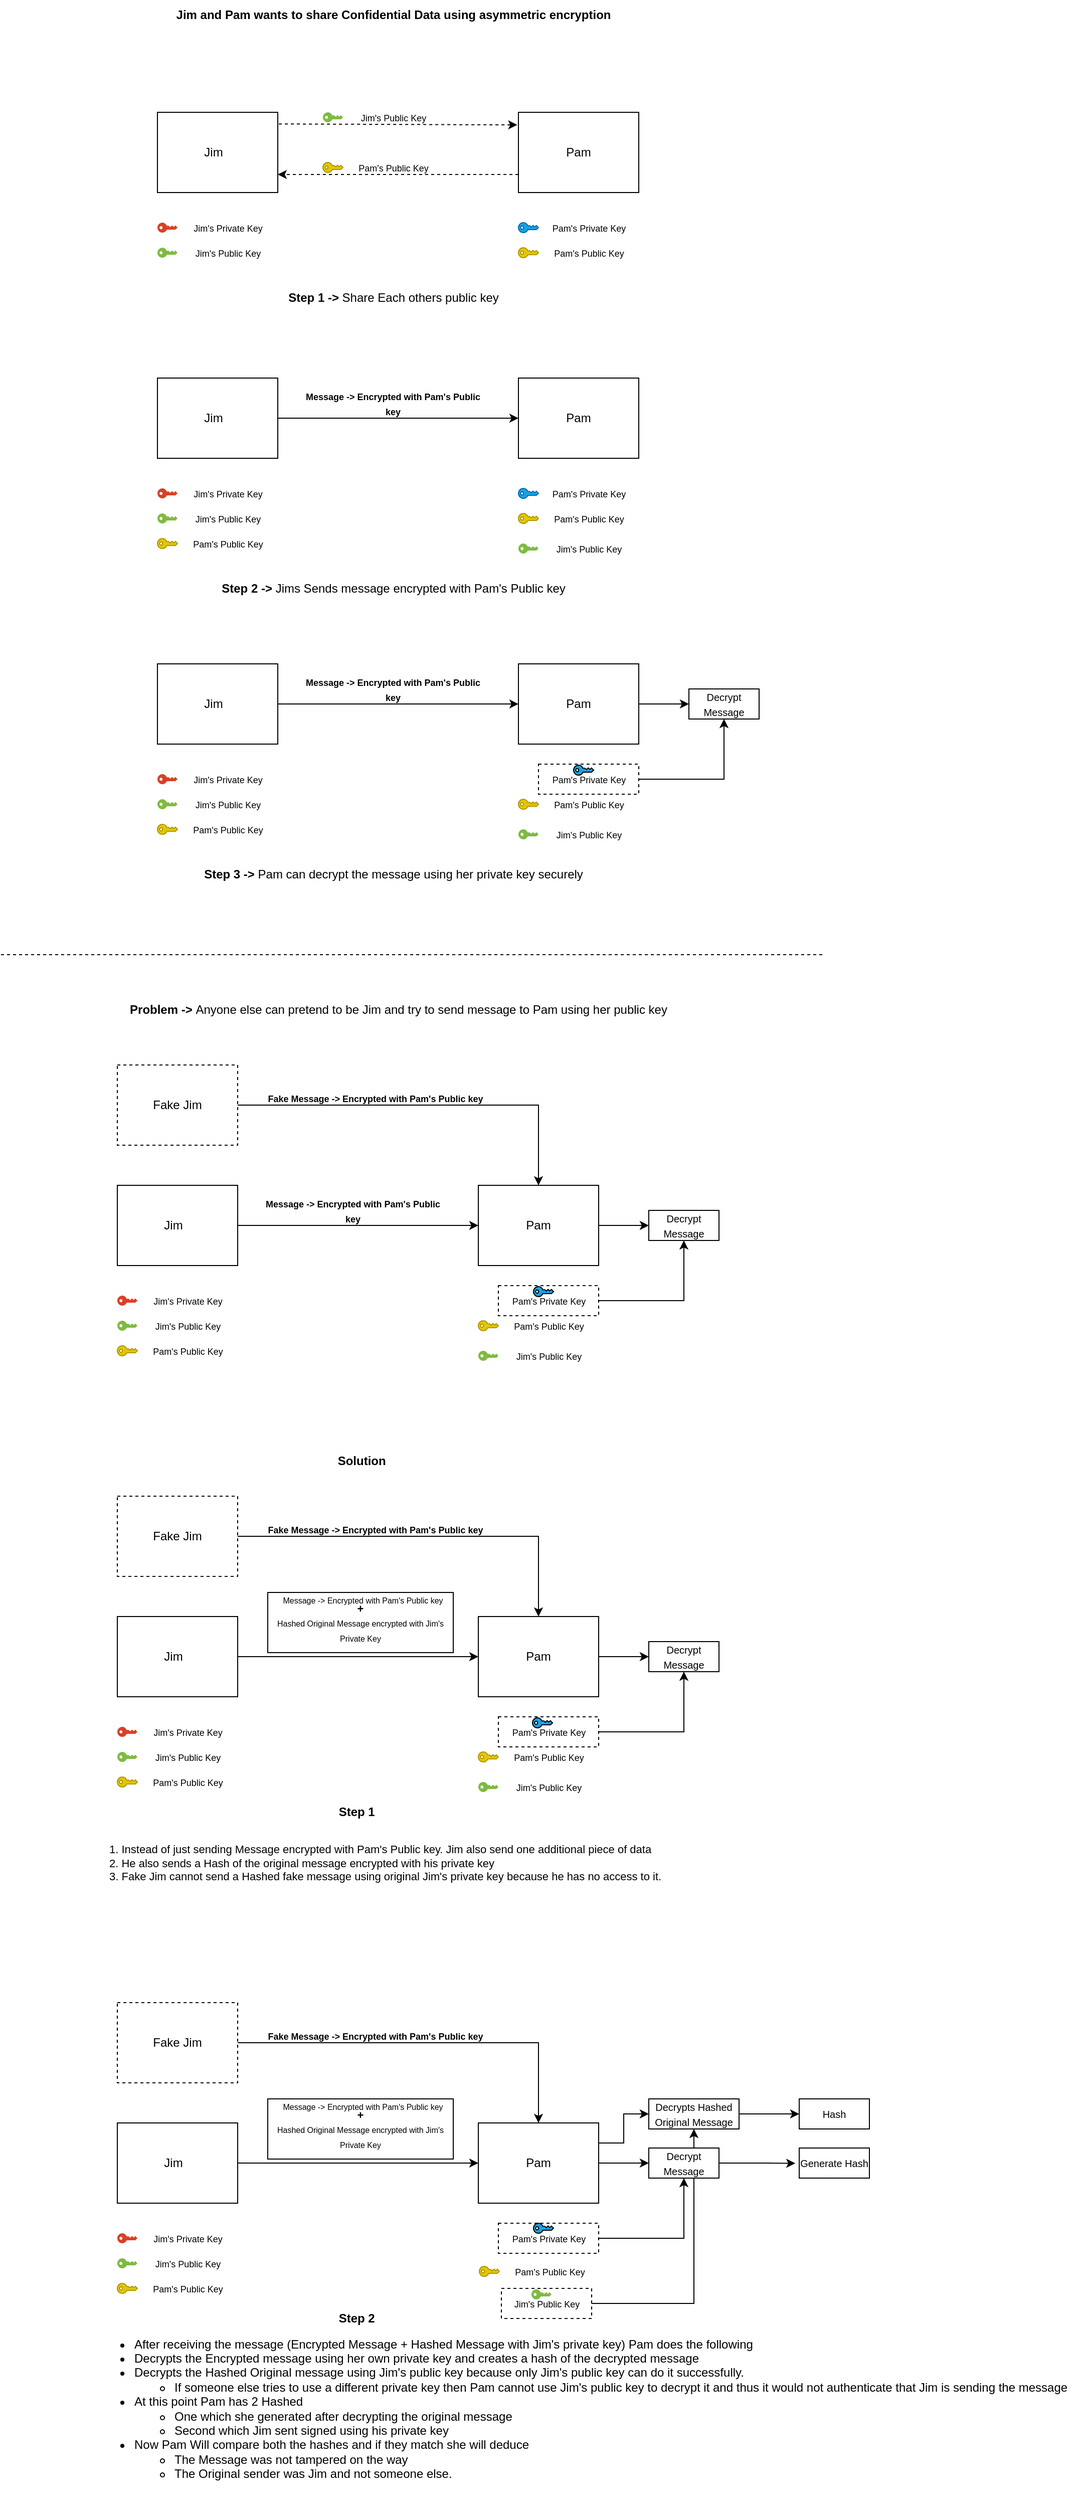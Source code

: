 <mxfile version="24.2.5" type="device">
  <diagram name="Page-1" id="kJm59nHErEBBbrXmHihm">
    <mxGraphModel dx="565" dy="388" grid="1" gridSize="10" guides="1" tooltips="1" connect="1" arrows="1" fold="1" page="1" pageScale="1" pageWidth="827" pageHeight="1169" math="0" shadow="0">
      <root>
        <mxCell id="0" />
        <mxCell id="1" parent="0" />
        <mxCell id="XDesbRdLcn2MO-ivn1ux-154" value="" style="group" vertex="1" connectable="0" parent="1">
          <mxGeometry x="270" y="1596" width="190" height="60" as="geometry" />
        </mxCell>
        <mxCell id="XDesbRdLcn2MO-ivn1ux-153" value="&lt;font style=&quot;font-size: 11px;&quot;&gt;&lt;b&gt;+&lt;/b&gt;&lt;/font&gt;&lt;div style=&quot;&quot;&gt;&lt;font style=&quot;font-size: 8px;&quot;&gt;Hashed Original Message encrypted with Jim&#39;s Private Key&lt;/font&gt;&lt;/div&gt;" style="rounded=0;whiteSpace=wrap;html=1;" vertex="1" parent="XDesbRdLcn2MO-ivn1ux-154">
          <mxGeometry width="185" height="60" as="geometry" />
        </mxCell>
        <mxCell id="XDesbRdLcn2MO-ivn1ux-145" value="&lt;font size=&quot;1&quot; style=&quot;&quot;&gt;&lt;span style=&quot;font-size: 8px;&quot;&gt;Messa&lt;/span&gt;&lt;span style=&quot;font-size: 8px;&quot;&gt;ge -&amp;gt; Encrypted with Pam&#39;s Public key&lt;/span&gt;&lt;/font&gt;" style="whiteSpace=wrap;html=1;strokeColor=none;" vertex="1" parent="XDesbRdLcn2MO-ivn1ux-154">
          <mxGeometry y="7" width="190" as="geometry" />
        </mxCell>
        <mxCell id="XDesbRdLcn2MO-ivn1ux-15" value="&lt;b&gt;Step 1 -&amp;gt; &lt;/b&gt;Share Each others public key" style="text;html=1;align=center;verticalAlign=middle;resizable=0;points=[];autosize=1;strokeColor=none;fillColor=none;" vertex="1" parent="1">
          <mxGeometry x="280" y="290" width="230" height="30" as="geometry" />
        </mxCell>
        <mxCell id="XDesbRdLcn2MO-ivn1ux-18" value="Jim&lt;span style=&quot;white-space: pre;&quot;&gt;&#x9;&lt;/span&gt;" style="rounded=0;whiteSpace=wrap;html=1;" vertex="1" parent="1">
          <mxGeometry x="160" y="120" width="120" height="80" as="geometry" />
        </mxCell>
        <mxCell id="XDesbRdLcn2MO-ivn1ux-19" value="Pam" style="rounded=0;whiteSpace=wrap;html=1;" vertex="1" parent="1">
          <mxGeometry x="520" y="120" width="120" height="80" as="geometry" />
        </mxCell>
        <mxCell id="XDesbRdLcn2MO-ivn1ux-20" value="" style="sketch=0;pointerEvents=1;shadow=0;dashed=0;html=1;strokeColor=none;labelPosition=center;verticalLabelPosition=bottom;verticalAlign=top;outlineConnect=0;align=center;shape=mxgraph.office.security.key_permissions;fillColor=#DA4026;rotation=-90;" vertex="1" parent="1">
          <mxGeometry x="165" y="225" width="10" height="20" as="geometry" />
        </mxCell>
        <mxCell id="XDesbRdLcn2MO-ivn1ux-21" value="" style="sketch=0;pointerEvents=1;shadow=0;dashed=0;html=1;strokeColor=none;labelPosition=center;verticalLabelPosition=bottom;verticalAlign=top;outlineConnect=0;align=center;shape=mxgraph.office.security.key_permissions;fillColor=#7FBA42;rotation=-90;" vertex="1" parent="1">
          <mxGeometry x="165" y="250" width="10" height="20" as="geometry" />
        </mxCell>
        <mxCell id="XDesbRdLcn2MO-ivn1ux-25" value="&lt;font style=&quot;font-size: 9px;&quot;&gt;Jim&#39;s Private Key&lt;/font&gt;" style="text;html=1;align=center;verticalAlign=middle;resizable=0;points=[];autosize=1;strokeColor=none;fillColor=none;" vertex="1" parent="1">
          <mxGeometry x="185" y="220" width="90" height="30" as="geometry" />
        </mxCell>
        <mxCell id="XDesbRdLcn2MO-ivn1ux-26" value="&lt;font style=&quot;font-size: 9px;&quot;&gt;Jim&#39;s Public Key&lt;/font&gt;" style="text;html=1;align=center;verticalAlign=middle;resizable=0;points=[];autosize=1;strokeColor=none;fillColor=none;" vertex="1" parent="1">
          <mxGeometry x="185" y="245" width="90" height="30" as="geometry" />
        </mxCell>
        <mxCell id="XDesbRdLcn2MO-ivn1ux-27" value="" style="sketch=0;pointerEvents=1;shadow=0;dashed=0;html=1;strokeColor=#006EAF;labelPosition=center;verticalLabelPosition=bottom;verticalAlign=top;outlineConnect=0;align=center;shape=mxgraph.office.security.key_permissions;fillColor=#1ba1e2;rotation=-90;fontColor=#ffffff;" vertex="1" parent="1">
          <mxGeometry x="525" y="225" width="10" height="20" as="geometry" />
        </mxCell>
        <mxCell id="XDesbRdLcn2MO-ivn1ux-28" value="" style="sketch=0;pointerEvents=1;shadow=0;dashed=0;html=1;strokeColor=#B09500;labelPosition=center;verticalLabelPosition=bottom;verticalAlign=top;outlineConnect=0;align=center;shape=mxgraph.office.security.key_permissions;fillColor=#e3c800;rotation=-90;fontColor=#000000;" vertex="1" parent="1">
          <mxGeometry x="525" y="250" width="10" height="20" as="geometry" />
        </mxCell>
        <mxCell id="XDesbRdLcn2MO-ivn1ux-29" value="&lt;font style=&quot;font-size: 9px;&quot;&gt;Pam&#39;s Private Key&lt;/font&gt;" style="text;html=1;align=center;verticalAlign=middle;resizable=0;points=[];autosize=1;strokeColor=none;fillColor=none;" vertex="1" parent="1">
          <mxGeometry x="540" y="220" width="100" height="30" as="geometry" />
        </mxCell>
        <mxCell id="XDesbRdLcn2MO-ivn1ux-30" value="&lt;font style=&quot;font-size: 9px;&quot;&gt;Pam&#39;s Public Key&lt;/font&gt;" style="text;html=1;align=center;verticalAlign=middle;resizable=0;points=[];autosize=1;strokeColor=none;fillColor=none;" vertex="1" parent="1">
          <mxGeometry x="545" y="245" width="90" height="30" as="geometry" />
        </mxCell>
        <mxCell id="XDesbRdLcn2MO-ivn1ux-34" value="" style="endArrow=classic;html=1;rounded=0;exitX=1.009;exitY=0.145;exitDx=0;exitDy=0;exitPerimeter=0;entryX=-0.01;entryY=0.157;entryDx=0;entryDy=0;entryPerimeter=0;dashed=1;" edge="1" parent="1" source="XDesbRdLcn2MO-ivn1ux-18" target="XDesbRdLcn2MO-ivn1ux-19">
          <mxGeometry width="50" height="50" relative="1" as="geometry">
            <mxPoint x="290" y="240" as="sourcePoint" />
            <mxPoint x="340" y="190" as="targetPoint" />
          </mxGeometry>
        </mxCell>
        <mxCell id="XDesbRdLcn2MO-ivn1ux-35" value="" style="sketch=0;pointerEvents=1;shadow=0;dashed=0;html=1;strokeColor=none;labelPosition=center;verticalLabelPosition=bottom;verticalAlign=top;outlineConnect=0;align=center;shape=mxgraph.office.security.key_permissions;fillColor=#7FBA42;rotation=-90;" vertex="1" parent="1">
          <mxGeometry x="330" y="115" width="10" height="20" as="geometry" />
        </mxCell>
        <mxCell id="XDesbRdLcn2MO-ivn1ux-36" value="&lt;font style=&quot;font-size: 9px;&quot;&gt;Jim&#39;s Public Key&lt;/font&gt;" style="text;html=1;align=center;verticalAlign=middle;resizable=0;points=[];autosize=1;strokeColor=none;fillColor=none;" vertex="1" parent="1">
          <mxGeometry x="350" y="110" width="90" height="30" as="geometry" />
        </mxCell>
        <mxCell id="XDesbRdLcn2MO-ivn1ux-37" value="" style="endArrow=classic;html=1;rounded=0;exitX=0;exitY=0.75;exitDx=0;exitDy=0;dashed=1;entryX=1;entryY=0.75;entryDx=0;entryDy=0;" edge="1" parent="1">
          <mxGeometry width="50" height="50" relative="1" as="geometry">
            <mxPoint x="520" y="182" as="sourcePoint" />
            <mxPoint x="280" y="182" as="targetPoint" />
          </mxGeometry>
        </mxCell>
        <mxCell id="XDesbRdLcn2MO-ivn1ux-38" value="" style="sketch=0;pointerEvents=1;shadow=0;dashed=0;html=1;strokeColor=#B09500;labelPosition=center;verticalLabelPosition=bottom;verticalAlign=top;outlineConnect=0;align=center;shape=mxgraph.office.security.key_permissions;fillColor=#e3c800;rotation=-90;fontColor=#000000;" vertex="1" parent="1">
          <mxGeometry x="330" y="165" width="10" height="20" as="geometry" />
        </mxCell>
        <mxCell id="XDesbRdLcn2MO-ivn1ux-39" value="&lt;font style=&quot;font-size: 9px;&quot;&gt;Pam&#39;s Public Key&lt;/font&gt;" style="text;html=1;align=center;verticalAlign=middle;resizable=0;points=[];autosize=1;strokeColor=none;fillColor=none;" vertex="1" parent="1">
          <mxGeometry x="350" y="160" width="90" height="30" as="geometry" />
        </mxCell>
        <mxCell id="XDesbRdLcn2MO-ivn1ux-40" value="&lt;b&gt;Jim and Pam wants to share Confidential Data using asymmetric encryption&lt;/b&gt;" style="text;html=1;align=center;verticalAlign=middle;resizable=0;points=[];autosize=1;strokeColor=none;fillColor=none;" vertex="1" parent="1">
          <mxGeometry x="165" y="8" width="460" height="30" as="geometry" />
        </mxCell>
        <mxCell id="XDesbRdLcn2MO-ivn1ux-43" value="&lt;b&gt;Step 2 -&amp;gt; &lt;/b&gt;Jims Sends message encrypted with Pam&#39;s Public key" style="text;html=1;align=center;verticalAlign=middle;resizable=0;points=[];autosize=1;strokeColor=none;fillColor=none;" vertex="1" parent="1">
          <mxGeometry x="210" y="580" width="370" height="30" as="geometry" />
        </mxCell>
        <mxCell id="XDesbRdLcn2MO-ivn1ux-60" style="edgeStyle=orthogonalEdgeStyle;rounded=0;orthogonalLoop=1;jettySize=auto;html=1;entryX=0;entryY=0.5;entryDx=0;entryDy=0;" edge="1" parent="1" source="XDesbRdLcn2MO-ivn1ux-44" target="XDesbRdLcn2MO-ivn1ux-45">
          <mxGeometry relative="1" as="geometry" />
        </mxCell>
        <mxCell id="XDesbRdLcn2MO-ivn1ux-44" value="Jim&lt;span style=&quot;white-space: pre;&quot;&gt;&#x9;&lt;/span&gt;" style="rounded=0;whiteSpace=wrap;html=1;" vertex="1" parent="1">
          <mxGeometry x="160" y="385" width="120" height="80" as="geometry" />
        </mxCell>
        <mxCell id="XDesbRdLcn2MO-ivn1ux-45" value="Pam" style="rounded=0;whiteSpace=wrap;html=1;" vertex="1" parent="1">
          <mxGeometry x="520" y="385" width="120" height="80" as="geometry" />
        </mxCell>
        <mxCell id="XDesbRdLcn2MO-ivn1ux-46" value="" style="sketch=0;pointerEvents=1;shadow=0;dashed=0;html=1;strokeColor=none;labelPosition=center;verticalLabelPosition=bottom;verticalAlign=top;outlineConnect=0;align=center;shape=mxgraph.office.security.key_permissions;fillColor=#DA4026;rotation=-90;" vertex="1" parent="1">
          <mxGeometry x="165" y="490" width="10" height="20" as="geometry" />
        </mxCell>
        <mxCell id="XDesbRdLcn2MO-ivn1ux-47" value="" style="sketch=0;pointerEvents=1;shadow=0;dashed=0;html=1;strokeColor=none;labelPosition=center;verticalLabelPosition=bottom;verticalAlign=top;outlineConnect=0;align=center;shape=mxgraph.office.security.key_permissions;fillColor=#7FBA42;rotation=-90;" vertex="1" parent="1">
          <mxGeometry x="165" y="515" width="10" height="20" as="geometry" />
        </mxCell>
        <mxCell id="XDesbRdLcn2MO-ivn1ux-48" value="&lt;font style=&quot;font-size: 9px;&quot;&gt;Jim&#39;s Private Key&lt;/font&gt;" style="text;html=1;align=center;verticalAlign=middle;resizable=0;points=[];autosize=1;strokeColor=none;fillColor=none;" vertex="1" parent="1">
          <mxGeometry x="185" y="485" width="90" height="30" as="geometry" />
        </mxCell>
        <mxCell id="XDesbRdLcn2MO-ivn1ux-49" value="&lt;font style=&quot;font-size: 9px;&quot;&gt;Jim&#39;s Public Key&lt;/font&gt;" style="text;html=1;align=center;verticalAlign=middle;resizable=0;points=[];autosize=1;strokeColor=none;fillColor=none;" vertex="1" parent="1">
          <mxGeometry x="185" y="510" width="90" height="30" as="geometry" />
        </mxCell>
        <mxCell id="XDesbRdLcn2MO-ivn1ux-50" value="" style="sketch=0;pointerEvents=1;shadow=0;dashed=0;html=1;strokeColor=#006EAF;labelPosition=center;verticalLabelPosition=bottom;verticalAlign=top;outlineConnect=0;align=center;shape=mxgraph.office.security.key_permissions;fillColor=#1ba1e2;rotation=-90;fontColor=#ffffff;" vertex="1" parent="1">
          <mxGeometry x="525" y="490" width="10" height="20" as="geometry" />
        </mxCell>
        <mxCell id="XDesbRdLcn2MO-ivn1ux-51" value="" style="sketch=0;pointerEvents=1;shadow=0;dashed=0;html=1;strokeColor=#B09500;labelPosition=center;verticalLabelPosition=bottom;verticalAlign=top;outlineConnect=0;align=center;shape=mxgraph.office.security.key_permissions;fillColor=#e3c800;rotation=-90;fontColor=#000000;" vertex="1" parent="1">
          <mxGeometry x="525" y="515" width="10" height="20" as="geometry" />
        </mxCell>
        <mxCell id="XDesbRdLcn2MO-ivn1ux-52" value="&lt;font style=&quot;font-size: 9px;&quot;&gt;Pam&#39;s Private Key&lt;/font&gt;" style="text;html=1;align=center;verticalAlign=middle;resizable=0;points=[];autosize=1;strokeColor=none;fillColor=none;" vertex="1" parent="1">
          <mxGeometry x="540" y="485" width="100" height="30" as="geometry" />
        </mxCell>
        <mxCell id="XDesbRdLcn2MO-ivn1ux-53" value="&lt;font style=&quot;font-size: 9px;&quot;&gt;Pam&#39;s Public Key&lt;/font&gt;" style="text;html=1;align=center;verticalAlign=middle;resizable=0;points=[];autosize=1;strokeColor=none;fillColor=none;" vertex="1" parent="1">
          <mxGeometry x="545" y="510" width="90" height="30" as="geometry" />
        </mxCell>
        <mxCell id="XDesbRdLcn2MO-ivn1ux-55" value="" style="sketch=0;pointerEvents=1;shadow=0;dashed=0;html=1;strokeColor=none;labelPosition=center;verticalLabelPosition=bottom;verticalAlign=top;outlineConnect=0;align=center;shape=mxgraph.office.security.key_permissions;fillColor=#7FBA42;rotation=-90;" vertex="1" parent="1">
          <mxGeometry x="525" y="545" width="10" height="20" as="geometry" />
        </mxCell>
        <mxCell id="XDesbRdLcn2MO-ivn1ux-56" value="&lt;font style=&quot;font-size: 9px;&quot;&gt;Jim&#39;s Public Key&lt;/font&gt;" style="text;html=1;align=center;verticalAlign=middle;resizable=0;points=[];autosize=1;strokeColor=none;fillColor=none;" vertex="1" parent="1">
          <mxGeometry x="545" y="540" width="90" height="30" as="geometry" />
        </mxCell>
        <mxCell id="XDesbRdLcn2MO-ivn1ux-58" value="" style="sketch=0;pointerEvents=1;shadow=0;dashed=0;html=1;strokeColor=#B09500;labelPosition=center;verticalLabelPosition=bottom;verticalAlign=top;outlineConnect=0;align=center;shape=mxgraph.office.security.key_permissions;fillColor=#e3c800;rotation=-90;fontColor=#000000;" vertex="1" parent="1">
          <mxGeometry x="165" y="540" width="10" height="20" as="geometry" />
        </mxCell>
        <mxCell id="XDesbRdLcn2MO-ivn1ux-59" value="&lt;font style=&quot;font-size: 9px;&quot;&gt;Pam&#39;s Public Key&lt;/font&gt;" style="text;html=1;align=center;verticalAlign=middle;resizable=0;points=[];autosize=1;strokeColor=none;fillColor=none;" vertex="1" parent="1">
          <mxGeometry x="185" y="535" width="90" height="30" as="geometry" />
        </mxCell>
        <mxCell id="XDesbRdLcn2MO-ivn1ux-62" value="&lt;font style=&quot;font-size: 9px;&quot;&gt;&lt;b&gt;Message -&amp;gt; Encrypted with Pam&#39;s Public key&lt;/b&gt;&lt;/font&gt;" style="whiteSpace=wrap;html=1;strokeColor=none;" vertex="1" parent="1">
          <mxGeometry x="300" y="410" width="190" as="geometry" />
        </mxCell>
        <mxCell id="XDesbRdLcn2MO-ivn1ux-63" value="&lt;b&gt;Step 3 -&amp;gt; &lt;/b&gt;Pam can decrypt the message using her private key securely" style="text;html=1;align=center;verticalAlign=middle;resizable=0;points=[];autosize=1;strokeColor=none;fillColor=none;" vertex="1" parent="1">
          <mxGeometry x="195" y="865" width="400" height="30" as="geometry" />
        </mxCell>
        <mxCell id="XDesbRdLcn2MO-ivn1ux-64" style="edgeStyle=orthogonalEdgeStyle;rounded=0;orthogonalLoop=1;jettySize=auto;html=1;entryX=0;entryY=0.5;entryDx=0;entryDy=0;" edge="1" parent="1" source="XDesbRdLcn2MO-ivn1ux-65" target="XDesbRdLcn2MO-ivn1ux-66">
          <mxGeometry relative="1" as="geometry" />
        </mxCell>
        <mxCell id="XDesbRdLcn2MO-ivn1ux-65" value="Jim&lt;span style=&quot;white-space: pre;&quot;&gt;&#x9;&lt;/span&gt;" style="rounded=0;whiteSpace=wrap;html=1;" vertex="1" parent="1">
          <mxGeometry x="160" y="670" width="120" height="80" as="geometry" />
        </mxCell>
        <mxCell id="XDesbRdLcn2MO-ivn1ux-80" style="edgeStyle=orthogonalEdgeStyle;rounded=0;orthogonalLoop=1;jettySize=auto;html=1;" edge="1" parent="1" source="XDesbRdLcn2MO-ivn1ux-66">
          <mxGeometry relative="1" as="geometry">
            <mxPoint x="690" y="710" as="targetPoint" />
          </mxGeometry>
        </mxCell>
        <mxCell id="XDesbRdLcn2MO-ivn1ux-66" value="Pam" style="rounded=0;whiteSpace=wrap;html=1;" vertex="1" parent="1">
          <mxGeometry x="520" y="670" width="120" height="80" as="geometry" />
        </mxCell>
        <mxCell id="XDesbRdLcn2MO-ivn1ux-67" value="" style="sketch=0;pointerEvents=1;shadow=0;dashed=0;html=1;strokeColor=none;labelPosition=center;verticalLabelPosition=bottom;verticalAlign=top;outlineConnect=0;align=center;shape=mxgraph.office.security.key_permissions;fillColor=#DA4026;rotation=-90;" vertex="1" parent="1">
          <mxGeometry x="165" y="775" width="10" height="20" as="geometry" />
        </mxCell>
        <mxCell id="XDesbRdLcn2MO-ivn1ux-68" value="" style="sketch=0;pointerEvents=1;shadow=0;dashed=0;html=1;strokeColor=none;labelPosition=center;verticalLabelPosition=bottom;verticalAlign=top;outlineConnect=0;align=center;shape=mxgraph.office.security.key_permissions;fillColor=#7FBA42;rotation=-90;" vertex="1" parent="1">
          <mxGeometry x="165" y="800" width="10" height="20" as="geometry" />
        </mxCell>
        <mxCell id="XDesbRdLcn2MO-ivn1ux-69" value="&lt;font style=&quot;font-size: 9px;&quot;&gt;Jim&#39;s Private Key&lt;/font&gt;" style="text;html=1;align=center;verticalAlign=middle;resizable=0;points=[];autosize=1;strokeColor=none;fillColor=none;" vertex="1" parent="1">
          <mxGeometry x="185" y="770" width="90" height="30" as="geometry" />
        </mxCell>
        <mxCell id="XDesbRdLcn2MO-ivn1ux-70" value="&lt;font style=&quot;font-size: 9px;&quot;&gt;Jim&#39;s Public Key&lt;/font&gt;" style="text;html=1;align=center;verticalAlign=middle;resizable=0;points=[];autosize=1;strokeColor=none;fillColor=none;" vertex="1" parent="1">
          <mxGeometry x="185" y="795" width="90" height="30" as="geometry" />
        </mxCell>
        <mxCell id="XDesbRdLcn2MO-ivn1ux-71" value="" style="sketch=0;pointerEvents=1;shadow=0;dashed=0;html=1;strokeColor=default;labelPosition=center;verticalLabelPosition=bottom;verticalAlign=top;outlineConnect=0;align=center;shape=mxgraph.office.security.key_permissions;fillColor=#1ba1e2;rotation=-90;fontColor=#ffffff;" vertex="1" parent="1">
          <mxGeometry x="580" y="766" width="10" height="20" as="geometry" />
        </mxCell>
        <mxCell id="XDesbRdLcn2MO-ivn1ux-72" value="" style="sketch=0;pointerEvents=1;shadow=0;dashed=0;html=1;strokeColor=#B09500;labelPosition=center;verticalLabelPosition=bottom;verticalAlign=top;outlineConnect=0;align=center;shape=mxgraph.office.security.key_permissions;fillColor=#e3c800;rotation=-90;fontColor=#000000;" vertex="1" parent="1">
          <mxGeometry x="525" y="800" width="10" height="20" as="geometry" />
        </mxCell>
        <mxCell id="XDesbRdLcn2MO-ivn1ux-81" style="edgeStyle=orthogonalEdgeStyle;rounded=0;orthogonalLoop=1;jettySize=auto;html=1;entryX=0.5;entryY=1;entryDx=0;entryDy=0;" edge="1" parent="1" source="XDesbRdLcn2MO-ivn1ux-73" target="XDesbRdLcn2MO-ivn1ux-82">
          <mxGeometry relative="1" as="geometry">
            <mxPoint x="720" y="730" as="targetPoint" />
          </mxGeometry>
        </mxCell>
        <mxCell id="XDesbRdLcn2MO-ivn1ux-73" value="&lt;font style=&quot;font-size: 9px;&quot;&gt;Pam&#39;s Private Key&lt;/font&gt;" style="text;html=1;align=center;verticalAlign=middle;resizable=0;points=[];autosize=1;strokeColor=default;fillColor=none;dashed=1;" vertex="1" parent="1">
          <mxGeometry x="540" y="770" width="100" height="30" as="geometry" />
        </mxCell>
        <mxCell id="XDesbRdLcn2MO-ivn1ux-74" value="&lt;font style=&quot;font-size: 9px;&quot;&gt;Pam&#39;s Public Key&lt;/font&gt;" style="text;html=1;align=center;verticalAlign=middle;resizable=0;points=[];autosize=1;strokeColor=none;fillColor=none;" vertex="1" parent="1">
          <mxGeometry x="545" y="795" width="90" height="30" as="geometry" />
        </mxCell>
        <mxCell id="XDesbRdLcn2MO-ivn1ux-75" value="" style="sketch=0;pointerEvents=1;shadow=0;dashed=0;html=1;strokeColor=none;labelPosition=center;verticalLabelPosition=bottom;verticalAlign=top;outlineConnect=0;align=center;shape=mxgraph.office.security.key_permissions;fillColor=#7FBA42;rotation=-90;" vertex="1" parent="1">
          <mxGeometry x="525" y="830" width="10" height="20" as="geometry" />
        </mxCell>
        <mxCell id="XDesbRdLcn2MO-ivn1ux-76" value="&lt;font style=&quot;font-size: 9px;&quot;&gt;Jim&#39;s Public Key&lt;/font&gt;" style="text;html=1;align=center;verticalAlign=middle;resizable=0;points=[];autosize=1;strokeColor=none;fillColor=none;" vertex="1" parent="1">
          <mxGeometry x="545" y="825" width="90" height="30" as="geometry" />
        </mxCell>
        <mxCell id="XDesbRdLcn2MO-ivn1ux-77" value="" style="sketch=0;pointerEvents=1;shadow=0;dashed=0;html=1;strokeColor=#B09500;labelPosition=center;verticalLabelPosition=bottom;verticalAlign=top;outlineConnect=0;align=center;shape=mxgraph.office.security.key_permissions;fillColor=#e3c800;rotation=-90;fontColor=#000000;" vertex="1" parent="1">
          <mxGeometry x="165" y="825" width="10" height="20" as="geometry" />
        </mxCell>
        <mxCell id="XDesbRdLcn2MO-ivn1ux-78" value="&lt;font style=&quot;font-size: 9px;&quot;&gt;Pam&#39;s Public Key&lt;/font&gt;" style="text;html=1;align=center;verticalAlign=middle;resizable=0;points=[];autosize=1;strokeColor=none;fillColor=none;" vertex="1" parent="1">
          <mxGeometry x="185" y="820" width="90" height="30" as="geometry" />
        </mxCell>
        <mxCell id="XDesbRdLcn2MO-ivn1ux-79" value="&lt;font style=&quot;font-size: 9px;&quot;&gt;&lt;b&gt;Message -&amp;gt; Encrypted with Pam&#39;s Public key&lt;/b&gt;&lt;/font&gt;" style="whiteSpace=wrap;html=1;strokeColor=none;" vertex="1" parent="1">
          <mxGeometry x="300" y="695" width="190" as="geometry" />
        </mxCell>
        <mxCell id="XDesbRdLcn2MO-ivn1ux-82" value="&lt;font style=&quot;font-size: 10px;&quot;&gt;Decrypt Message&lt;/font&gt;" style="whiteSpace=wrap;html=1;" vertex="1" parent="1">
          <mxGeometry x="690" y="695" width="70" height="30" as="geometry" />
        </mxCell>
        <mxCell id="XDesbRdLcn2MO-ivn1ux-84" style="edgeStyle=orthogonalEdgeStyle;rounded=0;orthogonalLoop=1;jettySize=auto;html=1;entryX=0;entryY=0.5;entryDx=0;entryDy=0;" edge="1" parent="1" source="XDesbRdLcn2MO-ivn1ux-85" target="XDesbRdLcn2MO-ivn1ux-87">
          <mxGeometry relative="1" as="geometry" />
        </mxCell>
        <mxCell id="XDesbRdLcn2MO-ivn1ux-85" value="Jim&lt;span style=&quot;white-space: pre;&quot;&gt;&#x9;&lt;/span&gt;" style="rounded=0;whiteSpace=wrap;html=1;" vertex="1" parent="1">
          <mxGeometry x="120" y="1190" width="120" height="80" as="geometry" />
        </mxCell>
        <mxCell id="XDesbRdLcn2MO-ivn1ux-86" style="edgeStyle=orthogonalEdgeStyle;rounded=0;orthogonalLoop=1;jettySize=auto;html=1;" edge="1" parent="1" source="XDesbRdLcn2MO-ivn1ux-87">
          <mxGeometry relative="1" as="geometry">
            <mxPoint x="650" y="1230" as="targetPoint" />
          </mxGeometry>
        </mxCell>
        <mxCell id="XDesbRdLcn2MO-ivn1ux-87" value="Pam" style="rounded=0;whiteSpace=wrap;html=1;" vertex="1" parent="1">
          <mxGeometry x="480" y="1190" width="120" height="80" as="geometry" />
        </mxCell>
        <mxCell id="XDesbRdLcn2MO-ivn1ux-88" value="" style="sketch=0;pointerEvents=1;shadow=0;dashed=0;html=1;strokeColor=none;labelPosition=center;verticalLabelPosition=bottom;verticalAlign=top;outlineConnect=0;align=center;shape=mxgraph.office.security.key_permissions;fillColor=#DA4026;rotation=-90;" vertex="1" parent="1">
          <mxGeometry x="125" y="1295" width="10" height="20" as="geometry" />
        </mxCell>
        <mxCell id="XDesbRdLcn2MO-ivn1ux-89" value="" style="sketch=0;pointerEvents=1;shadow=0;dashed=0;html=1;strokeColor=none;labelPosition=center;verticalLabelPosition=bottom;verticalAlign=top;outlineConnect=0;align=center;shape=mxgraph.office.security.key_permissions;fillColor=#7FBA42;rotation=-90;" vertex="1" parent="1">
          <mxGeometry x="125" y="1320" width="10" height="20" as="geometry" />
        </mxCell>
        <mxCell id="XDesbRdLcn2MO-ivn1ux-90" value="&lt;font style=&quot;font-size: 9px;&quot;&gt;Jim&#39;s Private Key&lt;/font&gt;" style="text;html=1;align=center;verticalAlign=middle;resizable=0;points=[];autosize=1;strokeColor=none;fillColor=none;" vertex="1" parent="1">
          <mxGeometry x="145" y="1290" width="90" height="30" as="geometry" />
        </mxCell>
        <mxCell id="XDesbRdLcn2MO-ivn1ux-91" value="&lt;font style=&quot;font-size: 9px;&quot;&gt;Jim&#39;s Public Key&lt;/font&gt;" style="text;html=1;align=center;verticalAlign=middle;resizable=0;points=[];autosize=1;strokeColor=none;fillColor=none;" vertex="1" parent="1">
          <mxGeometry x="145" y="1315" width="90" height="30" as="geometry" />
        </mxCell>
        <mxCell id="XDesbRdLcn2MO-ivn1ux-92" value="" style="sketch=0;pointerEvents=1;shadow=0;dashed=0;html=1;strokeColor=default;labelPosition=center;verticalLabelPosition=bottom;verticalAlign=top;outlineConnect=0;align=center;shape=mxgraph.office.security.key_permissions;fillColor=#1ba1e2;rotation=-90;fontColor=#ffffff;" vertex="1" parent="1">
          <mxGeometry x="540" y="1286" width="10" height="20" as="geometry" />
        </mxCell>
        <mxCell id="XDesbRdLcn2MO-ivn1ux-93" value="" style="sketch=0;pointerEvents=1;shadow=0;dashed=0;html=1;strokeColor=#B09500;labelPosition=center;verticalLabelPosition=bottom;verticalAlign=top;outlineConnect=0;align=center;shape=mxgraph.office.security.key_permissions;fillColor=#e3c800;rotation=-90;fontColor=#000000;" vertex="1" parent="1">
          <mxGeometry x="485" y="1320" width="10" height="20" as="geometry" />
        </mxCell>
        <mxCell id="XDesbRdLcn2MO-ivn1ux-94" style="edgeStyle=orthogonalEdgeStyle;rounded=0;orthogonalLoop=1;jettySize=auto;html=1;entryX=0.5;entryY=1;entryDx=0;entryDy=0;" edge="1" parent="1" source="XDesbRdLcn2MO-ivn1ux-95" target="XDesbRdLcn2MO-ivn1ux-102">
          <mxGeometry relative="1" as="geometry">
            <mxPoint x="680" y="1250" as="targetPoint" />
          </mxGeometry>
        </mxCell>
        <mxCell id="XDesbRdLcn2MO-ivn1ux-95" value="&lt;font style=&quot;font-size: 9px;&quot;&gt;Pam&#39;s Private Key&lt;/font&gt;" style="text;html=1;align=center;verticalAlign=middle;resizable=0;points=[];autosize=1;strokeColor=default;fillColor=none;dashed=1;" vertex="1" parent="1">
          <mxGeometry x="500" y="1290" width="100" height="30" as="geometry" />
        </mxCell>
        <mxCell id="XDesbRdLcn2MO-ivn1ux-96" value="&lt;font style=&quot;font-size: 9px;&quot;&gt;Pam&#39;s Public Key&lt;/font&gt;" style="text;html=1;align=center;verticalAlign=middle;resizable=0;points=[];autosize=1;strokeColor=none;fillColor=none;" vertex="1" parent="1">
          <mxGeometry x="505" y="1315" width="90" height="30" as="geometry" />
        </mxCell>
        <mxCell id="XDesbRdLcn2MO-ivn1ux-97" value="" style="sketch=0;pointerEvents=1;shadow=0;dashed=0;html=1;strokeColor=none;labelPosition=center;verticalLabelPosition=bottom;verticalAlign=top;outlineConnect=0;align=center;shape=mxgraph.office.security.key_permissions;fillColor=#7FBA42;rotation=-90;" vertex="1" parent="1">
          <mxGeometry x="485" y="1350" width="10" height="20" as="geometry" />
        </mxCell>
        <mxCell id="XDesbRdLcn2MO-ivn1ux-98" value="&lt;font style=&quot;font-size: 9px;&quot;&gt;Jim&#39;s Public Key&lt;/font&gt;" style="text;html=1;align=center;verticalAlign=middle;resizable=0;points=[];autosize=1;strokeColor=none;fillColor=none;" vertex="1" parent="1">
          <mxGeometry x="505" y="1345" width="90" height="30" as="geometry" />
        </mxCell>
        <mxCell id="XDesbRdLcn2MO-ivn1ux-99" value="" style="sketch=0;pointerEvents=1;shadow=0;dashed=0;html=1;strokeColor=#B09500;labelPosition=center;verticalLabelPosition=bottom;verticalAlign=top;outlineConnect=0;align=center;shape=mxgraph.office.security.key_permissions;fillColor=#e3c800;rotation=-90;fontColor=#000000;" vertex="1" parent="1">
          <mxGeometry x="125" y="1345" width="10" height="20" as="geometry" />
        </mxCell>
        <mxCell id="XDesbRdLcn2MO-ivn1ux-100" value="&lt;font style=&quot;font-size: 9px;&quot;&gt;Pam&#39;s Public Key&lt;/font&gt;" style="text;html=1;align=center;verticalAlign=middle;resizable=0;points=[];autosize=1;strokeColor=none;fillColor=none;" vertex="1" parent="1">
          <mxGeometry x="145" y="1340" width="90" height="30" as="geometry" />
        </mxCell>
        <mxCell id="XDesbRdLcn2MO-ivn1ux-101" value="&lt;font style=&quot;font-size: 9px;&quot;&gt;&lt;b&gt;Message -&amp;gt; Encrypted with Pam&#39;s Public key&lt;/b&gt;&lt;/font&gt;" style="whiteSpace=wrap;html=1;strokeColor=none;" vertex="1" parent="1">
          <mxGeometry x="260" y="1215" width="190" as="geometry" />
        </mxCell>
        <mxCell id="XDesbRdLcn2MO-ivn1ux-102" value="&lt;font style=&quot;font-size: 10px;&quot;&gt;Decrypt Message&lt;/font&gt;" style="whiteSpace=wrap;html=1;" vertex="1" parent="1">
          <mxGeometry x="650" y="1215" width="70" height="30" as="geometry" />
        </mxCell>
        <mxCell id="XDesbRdLcn2MO-ivn1ux-123" value="&lt;b&gt;Problem -&amp;gt; &lt;/b&gt;Anyone else can pretend to be Jim and try to send message to Pam using her public key" style="text;html=1;align=center;verticalAlign=middle;resizable=0;points=[];autosize=1;strokeColor=none;fillColor=none;" vertex="1" parent="1">
          <mxGeometry x="120" y="1000" width="560" height="30" as="geometry" />
        </mxCell>
        <mxCell id="XDesbRdLcn2MO-ivn1ux-124" value="" style="endArrow=none;dashed=1;html=1;rounded=0;" edge="1" parent="1">
          <mxGeometry width="50" height="50" relative="1" as="geometry">
            <mxPoint x="4" y="960" as="sourcePoint" />
            <mxPoint x="824" y="960" as="targetPoint" />
          </mxGeometry>
        </mxCell>
        <mxCell id="XDesbRdLcn2MO-ivn1ux-125" value="Fake Jim" style="rounded=0;whiteSpace=wrap;html=1;dashed=1;" vertex="1" parent="1">
          <mxGeometry x="120" y="1070" width="120" height="80" as="geometry" />
        </mxCell>
        <mxCell id="XDesbRdLcn2MO-ivn1ux-126" style="edgeStyle=orthogonalEdgeStyle;rounded=0;orthogonalLoop=1;jettySize=auto;html=1;entryX=0.5;entryY=0;entryDx=0;entryDy=0;exitX=1;exitY=0.5;exitDx=0;exitDy=0;" edge="1" parent="1" source="XDesbRdLcn2MO-ivn1ux-125" target="XDesbRdLcn2MO-ivn1ux-87">
          <mxGeometry relative="1" as="geometry">
            <mxPoint x="245" y="1117.27" as="sourcePoint" />
            <mxPoint x="485" y="1117.27" as="targetPoint" />
          </mxGeometry>
        </mxCell>
        <mxCell id="XDesbRdLcn2MO-ivn1ux-127" value="&lt;font style=&quot;font-size: 9px;&quot;&gt;&lt;b&gt;Fake Message -&amp;gt; Encrypted with Pam&#39;s Public key&lt;/b&gt;&lt;/font&gt;" style="whiteSpace=wrap;html=1;strokeColor=none;" vertex="1" parent="1">
          <mxGeometry x="265" y="1102.27" width="225" as="geometry" />
        </mxCell>
        <mxCell id="XDesbRdLcn2MO-ivn1ux-128" style="edgeStyle=orthogonalEdgeStyle;rounded=0;orthogonalLoop=1;jettySize=auto;html=1;entryX=0;entryY=0.5;entryDx=0;entryDy=0;" edge="1" parent="1" source="XDesbRdLcn2MO-ivn1ux-129" target="XDesbRdLcn2MO-ivn1ux-131">
          <mxGeometry relative="1" as="geometry" />
        </mxCell>
        <mxCell id="XDesbRdLcn2MO-ivn1ux-129" value="Jim&lt;span style=&quot;white-space: pre;&quot;&gt;&#x9;&lt;/span&gt;" style="rounded=0;whiteSpace=wrap;html=1;" vertex="1" parent="1">
          <mxGeometry x="120" y="1620" width="120" height="80" as="geometry" />
        </mxCell>
        <mxCell id="XDesbRdLcn2MO-ivn1ux-130" style="edgeStyle=orthogonalEdgeStyle;rounded=0;orthogonalLoop=1;jettySize=auto;html=1;" edge="1" parent="1" source="XDesbRdLcn2MO-ivn1ux-131">
          <mxGeometry relative="1" as="geometry">
            <mxPoint x="650" y="1660" as="targetPoint" />
          </mxGeometry>
        </mxCell>
        <mxCell id="XDesbRdLcn2MO-ivn1ux-131" value="Pam" style="rounded=0;whiteSpace=wrap;html=1;" vertex="1" parent="1">
          <mxGeometry x="480" y="1620" width="120" height="80" as="geometry" />
        </mxCell>
        <mxCell id="XDesbRdLcn2MO-ivn1ux-132" value="" style="sketch=0;pointerEvents=1;shadow=0;dashed=0;html=1;strokeColor=none;labelPosition=center;verticalLabelPosition=bottom;verticalAlign=top;outlineConnect=0;align=center;shape=mxgraph.office.security.key_permissions;fillColor=#DA4026;rotation=-90;" vertex="1" parent="1">
          <mxGeometry x="125" y="1725" width="10" height="20" as="geometry" />
        </mxCell>
        <mxCell id="XDesbRdLcn2MO-ivn1ux-133" value="" style="sketch=0;pointerEvents=1;shadow=0;dashed=0;html=1;strokeColor=none;labelPosition=center;verticalLabelPosition=bottom;verticalAlign=top;outlineConnect=0;align=center;shape=mxgraph.office.security.key_permissions;fillColor=#7FBA42;rotation=-90;" vertex="1" parent="1">
          <mxGeometry x="125" y="1750" width="10" height="20" as="geometry" />
        </mxCell>
        <mxCell id="XDesbRdLcn2MO-ivn1ux-134" value="&lt;font style=&quot;font-size: 9px;&quot;&gt;Jim&#39;s Private Key&lt;/font&gt;" style="text;html=1;align=center;verticalAlign=middle;resizable=0;points=[];autosize=1;strokeColor=none;fillColor=none;" vertex="1" parent="1">
          <mxGeometry x="145" y="1720" width="90" height="30" as="geometry" />
        </mxCell>
        <mxCell id="XDesbRdLcn2MO-ivn1ux-135" value="&lt;font style=&quot;font-size: 9px;&quot;&gt;Jim&#39;s Public Key&lt;/font&gt;" style="text;html=1;align=center;verticalAlign=middle;resizable=0;points=[];autosize=1;strokeColor=none;fillColor=none;" vertex="1" parent="1">
          <mxGeometry x="145" y="1745" width="90" height="30" as="geometry" />
        </mxCell>
        <mxCell id="XDesbRdLcn2MO-ivn1ux-136" value="" style="sketch=0;pointerEvents=1;shadow=0;dashed=0;html=1;strokeColor=default;labelPosition=center;verticalLabelPosition=bottom;verticalAlign=top;outlineConnect=0;align=center;shape=mxgraph.office.security.key_permissions;fillColor=#1ba1e2;rotation=-90;fontColor=#ffffff;" vertex="1" parent="1">
          <mxGeometry x="539" y="1716" width="10" height="20" as="geometry" />
        </mxCell>
        <mxCell id="XDesbRdLcn2MO-ivn1ux-137" value="" style="sketch=0;pointerEvents=1;shadow=0;dashed=0;html=1;strokeColor=#B09500;labelPosition=center;verticalLabelPosition=bottom;verticalAlign=top;outlineConnect=0;align=center;shape=mxgraph.office.security.key_permissions;fillColor=#e3c800;rotation=-90;fontColor=#000000;" vertex="1" parent="1">
          <mxGeometry x="485" y="1750" width="10" height="20" as="geometry" />
        </mxCell>
        <mxCell id="XDesbRdLcn2MO-ivn1ux-138" style="edgeStyle=orthogonalEdgeStyle;rounded=0;orthogonalLoop=1;jettySize=auto;html=1;entryX=0.5;entryY=1;entryDx=0;entryDy=0;" edge="1" parent="1" source="XDesbRdLcn2MO-ivn1ux-139" target="XDesbRdLcn2MO-ivn1ux-146">
          <mxGeometry relative="1" as="geometry">
            <mxPoint x="680" y="1680" as="targetPoint" />
          </mxGeometry>
        </mxCell>
        <mxCell id="XDesbRdLcn2MO-ivn1ux-139" value="&lt;font style=&quot;font-size: 9px;&quot;&gt;Pam&#39;s Private Key&lt;/font&gt;" style="text;html=1;align=center;verticalAlign=middle;resizable=0;points=[];autosize=1;strokeColor=default;fillColor=none;dashed=1;" vertex="1" parent="1">
          <mxGeometry x="500" y="1720" width="100" height="30" as="geometry" />
        </mxCell>
        <mxCell id="XDesbRdLcn2MO-ivn1ux-140" value="&lt;font style=&quot;font-size: 9px;&quot;&gt;Pam&#39;s Public Key&lt;/font&gt;" style="text;html=1;align=center;verticalAlign=middle;resizable=0;points=[];autosize=1;strokeColor=none;fillColor=none;" vertex="1" parent="1">
          <mxGeometry x="505" y="1745" width="90" height="30" as="geometry" />
        </mxCell>
        <mxCell id="XDesbRdLcn2MO-ivn1ux-141" value="" style="sketch=0;pointerEvents=1;shadow=0;dashed=0;html=1;strokeColor=none;labelPosition=center;verticalLabelPosition=bottom;verticalAlign=top;outlineConnect=0;align=center;shape=mxgraph.office.security.key_permissions;fillColor=#7FBA42;rotation=-90;" vertex="1" parent="1">
          <mxGeometry x="485" y="1780" width="10" height="20" as="geometry" />
        </mxCell>
        <mxCell id="XDesbRdLcn2MO-ivn1ux-142" value="&lt;font style=&quot;font-size: 9px;&quot;&gt;Jim&#39;s Public Key&lt;/font&gt;" style="text;html=1;align=center;verticalAlign=middle;resizable=0;points=[];autosize=1;strokeColor=none;fillColor=none;" vertex="1" parent="1">
          <mxGeometry x="505" y="1775" width="90" height="30" as="geometry" />
        </mxCell>
        <mxCell id="XDesbRdLcn2MO-ivn1ux-143" value="" style="sketch=0;pointerEvents=1;shadow=0;dashed=0;html=1;strokeColor=#B09500;labelPosition=center;verticalLabelPosition=bottom;verticalAlign=top;outlineConnect=0;align=center;shape=mxgraph.office.security.key_permissions;fillColor=#e3c800;rotation=-90;fontColor=#000000;" vertex="1" parent="1">
          <mxGeometry x="125" y="1775" width="10" height="20" as="geometry" />
        </mxCell>
        <mxCell id="XDesbRdLcn2MO-ivn1ux-144" value="&lt;font style=&quot;font-size: 9px;&quot;&gt;Pam&#39;s Public Key&lt;/font&gt;" style="text;html=1;align=center;verticalAlign=middle;resizable=0;points=[];autosize=1;strokeColor=none;fillColor=none;" vertex="1" parent="1">
          <mxGeometry x="145" y="1770" width="90" height="30" as="geometry" />
        </mxCell>
        <mxCell id="XDesbRdLcn2MO-ivn1ux-146" value="&lt;font style=&quot;font-size: 10px;&quot;&gt;Decrypt Message&lt;/font&gt;" style="whiteSpace=wrap;html=1;" vertex="1" parent="1">
          <mxGeometry x="650" y="1645" width="70" height="30" as="geometry" />
        </mxCell>
        <mxCell id="XDesbRdLcn2MO-ivn1ux-147" value="Fake Jim" style="rounded=0;whiteSpace=wrap;html=1;dashed=1;" vertex="1" parent="1">
          <mxGeometry x="120" y="1500" width="120" height="80" as="geometry" />
        </mxCell>
        <mxCell id="XDesbRdLcn2MO-ivn1ux-148" style="edgeStyle=orthogonalEdgeStyle;rounded=0;orthogonalLoop=1;jettySize=auto;html=1;entryX=0.5;entryY=0;entryDx=0;entryDy=0;exitX=1;exitY=0.5;exitDx=0;exitDy=0;" edge="1" parent="1" source="XDesbRdLcn2MO-ivn1ux-147" target="XDesbRdLcn2MO-ivn1ux-131">
          <mxGeometry relative="1" as="geometry">
            <mxPoint x="245" y="1547.27" as="sourcePoint" />
            <mxPoint x="485" y="1547.27" as="targetPoint" />
          </mxGeometry>
        </mxCell>
        <mxCell id="XDesbRdLcn2MO-ivn1ux-149" value="&lt;font style=&quot;font-size: 9px;&quot;&gt;&lt;b&gt;Fake Message -&amp;gt; Encrypted with Pam&#39;s Public key&lt;/b&gt;&lt;/font&gt;" style="whiteSpace=wrap;html=1;strokeColor=none;" vertex="1" parent="1">
          <mxGeometry x="265" y="1532.27" width="225" as="geometry" />
        </mxCell>
        <mxCell id="XDesbRdLcn2MO-ivn1ux-150" value="&lt;b&gt;Solution&amp;nbsp;&lt;/b&gt;" style="text;html=1;align=center;verticalAlign=middle;resizable=0;points=[];autosize=1;strokeColor=none;fillColor=none;" vertex="1" parent="1">
          <mxGeometry x="330" y="1450" width="70" height="30" as="geometry" />
        </mxCell>
        <mxCell id="XDesbRdLcn2MO-ivn1ux-155" value="&lt;font style=&quot;font-size: 11px;&quot;&gt;1. Instead of just sending Message encrypted with Pam&#39;s Public key. Jim also send one additional piece of data&lt;/font&gt;&lt;div style=&quot;font-size: 11px;&quot;&gt;&lt;font style=&quot;font-size: 11px;&quot;&gt;2. He also sends a Hash of the original message encrypted with his private key&lt;/font&gt;&lt;/div&gt;&lt;div style=&quot;font-size: 11px;&quot;&gt;&lt;font style=&quot;font-size: 11px;&quot;&gt;3. Fake Jim cannot send a Hashed fake message using original Jim&#39;s private key because he has no access to it.&lt;/font&gt;&lt;/div&gt;" style="text;html=1;align=left;verticalAlign=middle;resizable=0;points=[];autosize=1;strokeColor=none;fillColor=none;" vertex="1" parent="1">
          <mxGeometry x="110" y="1840" width="570" height="50" as="geometry" />
        </mxCell>
        <mxCell id="XDesbRdLcn2MO-ivn1ux-156" value="&lt;b&gt;Step 1&amp;nbsp;&lt;/b&gt;" style="text;html=1;align=center;verticalAlign=middle;resizable=0;points=[];autosize=1;strokeColor=none;fillColor=none;" vertex="1" parent="1">
          <mxGeometry x="330" y="1800" width="60" height="30" as="geometry" />
        </mxCell>
        <mxCell id="XDesbRdLcn2MO-ivn1ux-157" value="" style="group" vertex="1" connectable="0" parent="1">
          <mxGeometry x="270" y="2101" width="190" height="60" as="geometry" />
        </mxCell>
        <mxCell id="XDesbRdLcn2MO-ivn1ux-158" value="&lt;font style=&quot;font-size: 11px;&quot;&gt;&lt;b&gt;+&lt;/b&gt;&lt;/font&gt;&lt;div style=&quot;&quot;&gt;&lt;font style=&quot;font-size: 8px;&quot;&gt;Hashed Original Message encrypted with Jim&#39;s Private Key&lt;/font&gt;&lt;/div&gt;" style="rounded=0;whiteSpace=wrap;html=1;" vertex="1" parent="XDesbRdLcn2MO-ivn1ux-157">
          <mxGeometry width="185" height="60" as="geometry" />
        </mxCell>
        <mxCell id="XDesbRdLcn2MO-ivn1ux-159" value="&lt;font size=&quot;1&quot; style=&quot;&quot;&gt;&lt;span style=&quot;font-size: 8px;&quot;&gt;Messa&lt;/span&gt;&lt;span style=&quot;font-size: 8px;&quot;&gt;ge -&amp;gt; Encrypted with Pam&#39;s Public key&lt;/span&gt;&lt;/font&gt;" style="whiteSpace=wrap;html=1;strokeColor=none;" vertex="1" parent="XDesbRdLcn2MO-ivn1ux-157">
          <mxGeometry y="7" width="190" as="geometry" />
        </mxCell>
        <mxCell id="XDesbRdLcn2MO-ivn1ux-160" style="edgeStyle=orthogonalEdgeStyle;rounded=0;orthogonalLoop=1;jettySize=auto;html=1;entryX=0;entryY=0.5;entryDx=0;entryDy=0;" edge="1" parent="1" source="XDesbRdLcn2MO-ivn1ux-161" target="XDesbRdLcn2MO-ivn1ux-163">
          <mxGeometry relative="1" as="geometry" />
        </mxCell>
        <mxCell id="XDesbRdLcn2MO-ivn1ux-161" value="Jim&lt;span style=&quot;white-space: pre;&quot;&gt;&#x9;&lt;/span&gt;" style="rounded=0;whiteSpace=wrap;html=1;" vertex="1" parent="1">
          <mxGeometry x="120" y="2125" width="120" height="80" as="geometry" />
        </mxCell>
        <mxCell id="XDesbRdLcn2MO-ivn1ux-162" style="edgeStyle=orthogonalEdgeStyle;rounded=0;orthogonalLoop=1;jettySize=auto;html=1;" edge="1" parent="1" source="XDesbRdLcn2MO-ivn1ux-163">
          <mxGeometry relative="1" as="geometry">
            <mxPoint x="650" y="2165" as="targetPoint" />
          </mxGeometry>
        </mxCell>
        <mxCell id="XDesbRdLcn2MO-ivn1ux-190" style="edgeStyle=orthogonalEdgeStyle;rounded=0;orthogonalLoop=1;jettySize=auto;html=1;exitX=1;exitY=0.25;exitDx=0;exitDy=0;entryX=0;entryY=0.5;entryDx=0;entryDy=0;" edge="1" parent="1" source="XDesbRdLcn2MO-ivn1ux-163" target="XDesbRdLcn2MO-ivn1ux-186">
          <mxGeometry relative="1" as="geometry" />
        </mxCell>
        <mxCell id="XDesbRdLcn2MO-ivn1ux-163" value="Pam" style="rounded=0;whiteSpace=wrap;html=1;" vertex="1" parent="1">
          <mxGeometry x="480" y="2125" width="120" height="80" as="geometry" />
        </mxCell>
        <mxCell id="XDesbRdLcn2MO-ivn1ux-164" value="" style="sketch=0;pointerEvents=1;shadow=0;dashed=0;html=1;strokeColor=none;labelPosition=center;verticalLabelPosition=bottom;verticalAlign=top;outlineConnect=0;align=center;shape=mxgraph.office.security.key_permissions;fillColor=#DA4026;rotation=-90;" vertex="1" parent="1">
          <mxGeometry x="125" y="2230" width="10" height="20" as="geometry" />
        </mxCell>
        <mxCell id="XDesbRdLcn2MO-ivn1ux-165" value="" style="sketch=0;pointerEvents=1;shadow=0;dashed=0;html=1;strokeColor=none;labelPosition=center;verticalLabelPosition=bottom;verticalAlign=top;outlineConnect=0;align=center;shape=mxgraph.office.security.key_permissions;fillColor=#7FBA42;rotation=-90;" vertex="1" parent="1">
          <mxGeometry x="125" y="2255" width="10" height="20" as="geometry" />
        </mxCell>
        <mxCell id="XDesbRdLcn2MO-ivn1ux-166" value="&lt;font style=&quot;font-size: 9px;&quot;&gt;Jim&#39;s Private Key&lt;/font&gt;" style="text;html=1;align=center;verticalAlign=middle;resizable=0;points=[];autosize=1;strokeColor=none;fillColor=none;" vertex="1" parent="1">
          <mxGeometry x="145" y="2225" width="90" height="30" as="geometry" />
        </mxCell>
        <mxCell id="XDesbRdLcn2MO-ivn1ux-167" value="&lt;font style=&quot;font-size: 9px;&quot;&gt;Jim&#39;s Public Key&lt;/font&gt;" style="text;html=1;align=center;verticalAlign=middle;resizable=0;points=[];autosize=1;strokeColor=none;fillColor=none;" vertex="1" parent="1">
          <mxGeometry x="145" y="2250" width="90" height="30" as="geometry" />
        </mxCell>
        <mxCell id="XDesbRdLcn2MO-ivn1ux-168" value="" style="sketch=0;pointerEvents=1;shadow=0;dashed=0;html=1;strokeColor=default;labelPosition=center;verticalLabelPosition=bottom;verticalAlign=top;outlineConnect=0;align=center;shape=mxgraph.office.security.key_permissions;fillColor=#1ba1e2;rotation=-90;fontColor=#ffffff;" vertex="1" parent="1">
          <mxGeometry x="540" y="2220" width="10" height="20" as="geometry" />
        </mxCell>
        <mxCell id="XDesbRdLcn2MO-ivn1ux-169" value="" style="sketch=0;pointerEvents=1;shadow=0;dashed=0;html=1;strokeColor=#B09500;labelPosition=center;verticalLabelPosition=bottom;verticalAlign=top;outlineConnect=0;align=center;shape=mxgraph.office.security.key_permissions;fillColor=#e3c800;rotation=-90;fontColor=#000000;" vertex="1" parent="1">
          <mxGeometry x="486" y="2263" width="10" height="20" as="geometry" />
        </mxCell>
        <mxCell id="XDesbRdLcn2MO-ivn1ux-170" style="edgeStyle=orthogonalEdgeStyle;rounded=0;orthogonalLoop=1;jettySize=auto;html=1;entryX=0.5;entryY=1;entryDx=0;entryDy=0;" edge="1" parent="1" source="XDesbRdLcn2MO-ivn1ux-171" target="XDesbRdLcn2MO-ivn1ux-177">
          <mxGeometry relative="1" as="geometry">
            <mxPoint x="680" y="2185" as="targetPoint" />
          </mxGeometry>
        </mxCell>
        <mxCell id="XDesbRdLcn2MO-ivn1ux-171" value="&lt;font style=&quot;font-size: 9px;&quot;&gt;Pam&#39;s Private Key&lt;/font&gt;" style="text;html=1;align=center;verticalAlign=middle;resizable=0;points=[];autosize=1;strokeColor=default;fillColor=none;dashed=1;" vertex="1" parent="1">
          <mxGeometry x="500" y="2225" width="100" height="30" as="geometry" />
        </mxCell>
        <mxCell id="XDesbRdLcn2MO-ivn1ux-172" value="&lt;font style=&quot;font-size: 9px;&quot;&gt;Pam&#39;s Public Key&lt;/font&gt;" style="text;html=1;align=center;verticalAlign=middle;resizable=0;points=[];autosize=1;strokeColor=none;fillColor=none;" vertex="1" parent="1">
          <mxGeometry x="506" y="2258" width="90" height="30" as="geometry" />
        </mxCell>
        <mxCell id="XDesbRdLcn2MO-ivn1ux-173" value="" style="sketch=0;pointerEvents=1;shadow=0;dashed=0;html=1;strokeColor=none;labelPosition=center;verticalLabelPosition=bottom;verticalAlign=top;outlineConnect=0;align=center;shape=mxgraph.office.security.key_permissions;fillColor=#7FBA42;rotation=-90;" vertex="1" parent="1">
          <mxGeometry x="538" y="2286" width="10" height="20" as="geometry" />
        </mxCell>
        <mxCell id="XDesbRdLcn2MO-ivn1ux-187" style="edgeStyle=orthogonalEdgeStyle;rounded=0;orthogonalLoop=1;jettySize=auto;html=1;entryX=0.5;entryY=1;entryDx=0;entryDy=0;" edge="1" parent="1" source="XDesbRdLcn2MO-ivn1ux-174" target="XDesbRdLcn2MO-ivn1ux-186">
          <mxGeometry relative="1" as="geometry" />
        </mxCell>
        <mxCell id="XDesbRdLcn2MO-ivn1ux-174" value="&lt;font style=&quot;font-size: 9px;&quot;&gt;Jim&#39;s Public Key&lt;/font&gt;" style="text;html=1;align=center;verticalAlign=middle;resizable=0;points=[];autosize=1;strokeColor=default;fillColor=none;dashed=1;" vertex="1" parent="1">
          <mxGeometry x="503" y="2290" width="90" height="30" as="geometry" />
        </mxCell>
        <mxCell id="XDesbRdLcn2MO-ivn1ux-175" value="" style="sketch=0;pointerEvents=1;shadow=0;dashed=0;html=1;strokeColor=#B09500;labelPosition=center;verticalLabelPosition=bottom;verticalAlign=top;outlineConnect=0;align=center;shape=mxgraph.office.security.key_permissions;fillColor=#e3c800;rotation=-90;fontColor=#000000;" vertex="1" parent="1">
          <mxGeometry x="125" y="2280" width="10" height="20" as="geometry" />
        </mxCell>
        <mxCell id="XDesbRdLcn2MO-ivn1ux-176" value="&lt;font style=&quot;font-size: 9px;&quot;&gt;Pam&#39;s Public Key&lt;/font&gt;" style="text;html=1;align=center;verticalAlign=middle;resizable=0;points=[];autosize=1;strokeColor=none;fillColor=none;" vertex="1" parent="1">
          <mxGeometry x="145" y="2275" width="90" height="30" as="geometry" />
        </mxCell>
        <mxCell id="XDesbRdLcn2MO-ivn1ux-184" style="edgeStyle=orthogonalEdgeStyle;rounded=0;orthogonalLoop=1;jettySize=auto;html=1;entryX=-0.056;entryY=0.509;entryDx=0;entryDy=0;entryPerimeter=0;" edge="1" parent="1" source="XDesbRdLcn2MO-ivn1ux-177" target="XDesbRdLcn2MO-ivn1ux-185">
          <mxGeometry relative="1" as="geometry">
            <mxPoint x="740" y="2165" as="targetPoint" />
          </mxGeometry>
        </mxCell>
        <mxCell id="XDesbRdLcn2MO-ivn1ux-177" value="&lt;font style=&quot;font-size: 10px;&quot;&gt;Decrypt Message&lt;/font&gt;" style="whiteSpace=wrap;html=1;" vertex="1" parent="1">
          <mxGeometry x="650" y="2150" width="70" height="30" as="geometry" />
        </mxCell>
        <mxCell id="XDesbRdLcn2MO-ivn1ux-178" value="Fake Jim" style="rounded=0;whiteSpace=wrap;html=1;dashed=1;" vertex="1" parent="1">
          <mxGeometry x="120" y="2005" width="120" height="80" as="geometry" />
        </mxCell>
        <mxCell id="XDesbRdLcn2MO-ivn1ux-179" style="edgeStyle=orthogonalEdgeStyle;rounded=0;orthogonalLoop=1;jettySize=auto;html=1;entryX=0.5;entryY=0;entryDx=0;entryDy=0;exitX=1;exitY=0.5;exitDx=0;exitDy=0;" edge="1" parent="1" source="XDesbRdLcn2MO-ivn1ux-178" target="XDesbRdLcn2MO-ivn1ux-163">
          <mxGeometry relative="1" as="geometry">
            <mxPoint x="245" y="2052.27" as="sourcePoint" />
            <mxPoint x="485" y="2052.27" as="targetPoint" />
          </mxGeometry>
        </mxCell>
        <mxCell id="XDesbRdLcn2MO-ivn1ux-180" value="&lt;font style=&quot;font-size: 9px;&quot;&gt;&lt;b&gt;Fake Message -&amp;gt; Encrypted with Pam&#39;s Public key&lt;/b&gt;&lt;/font&gt;" style="whiteSpace=wrap;html=1;strokeColor=none;" vertex="1" parent="1">
          <mxGeometry x="265" y="2037.27" width="225" as="geometry" />
        </mxCell>
        <mxCell id="XDesbRdLcn2MO-ivn1ux-182" value="&lt;b&gt;Step 2&amp;nbsp;&lt;/b&gt;" style="text;html=1;align=center;verticalAlign=middle;resizable=0;points=[];autosize=1;strokeColor=none;fillColor=none;" vertex="1" parent="1">
          <mxGeometry x="330" y="2305" width="60" height="30" as="geometry" />
        </mxCell>
        <mxCell id="XDesbRdLcn2MO-ivn1ux-185" value="&lt;font style=&quot;font-size: 10px;&quot;&gt;Generate Hash&lt;/font&gt;" style="whiteSpace=wrap;html=1;" vertex="1" parent="1">
          <mxGeometry x="800" y="2150" width="70" height="30" as="geometry" />
        </mxCell>
        <mxCell id="XDesbRdLcn2MO-ivn1ux-188" style="edgeStyle=orthogonalEdgeStyle;rounded=0;orthogonalLoop=1;jettySize=auto;html=1;entryX=0;entryY=0.5;entryDx=0;entryDy=0;" edge="1" parent="1" source="XDesbRdLcn2MO-ivn1ux-186" target="XDesbRdLcn2MO-ivn1ux-189">
          <mxGeometry relative="1" as="geometry">
            <mxPoint x="760" y="2116" as="targetPoint" />
          </mxGeometry>
        </mxCell>
        <mxCell id="XDesbRdLcn2MO-ivn1ux-186" value="&lt;font style=&quot;font-size: 10px;&quot;&gt;Decrypts Hashed Original Message&lt;/font&gt;" style="whiteSpace=wrap;html=1;" vertex="1" parent="1">
          <mxGeometry x="650" y="2101" width="90" height="30" as="geometry" />
        </mxCell>
        <mxCell id="XDesbRdLcn2MO-ivn1ux-189" value="&lt;font style=&quot;font-size: 10px;&quot;&gt;Hash&lt;/font&gt;" style="whiteSpace=wrap;html=1;" vertex="1" parent="1">
          <mxGeometry x="800" y="2101" width="70" height="30" as="geometry" />
        </mxCell>
        <mxCell id="XDesbRdLcn2MO-ivn1ux-191" value="&lt;ul&gt;&lt;li&gt;After receiving the message (Encrypted Message + Hashed Message with Jim&#39;s private key) Pam does the following&lt;/li&gt;&lt;li&gt;Decrypts the&amp;nbsp;&lt;span style=&quot;background-color: initial;&quot;&gt;Encrypted&amp;nbsp;&lt;/span&gt;&lt;span style=&quot;background-color: initial;&quot;&gt;message using her own private key and creates a hash of the decrypted message&lt;/span&gt;&lt;/li&gt;&lt;li&gt;&lt;span style=&quot;background-color: initial;&quot;&gt;Decrypts the Hashed Original message using Jim&#39;s public key because only Jim&#39;s public key can do it successfully.&amp;nbsp;&lt;/span&gt;&lt;/li&gt;&lt;ul&gt;&lt;li&gt;If someone else tries to use a different private key then Pam cannot use Jim&#39;s public key to decrypt it and thus it would not authenticate that Jim is sending the message&lt;/li&gt;&lt;/ul&gt;&lt;li&gt;At this point Pam has 2 Hashed&lt;/li&gt;&lt;ul&gt;&lt;li&gt;One which she generated after decrypting the original message&lt;/li&gt;&lt;li&gt;Second which Jim sent signed using his private key&lt;/li&gt;&lt;/ul&gt;&lt;li&gt;Now Pam Will compare both the hashes and if they match she will deduce&lt;/li&gt;&lt;ul&gt;&lt;li&gt;The Message was not tampered on the way&lt;/li&gt;&lt;li&gt;The Original sender was Jim and not someone else.&lt;/li&gt;&lt;/ul&gt;&lt;/ul&gt;&lt;div&gt;&lt;/div&gt;" style="text;html=1;align=left;verticalAlign=middle;resizable=0;points=[];autosize=1;strokeColor=none;fillColor=none;" vertex="1" parent="1">
          <mxGeometry x="95" y="2320" width="990" height="180" as="geometry" />
        </mxCell>
      </root>
    </mxGraphModel>
  </diagram>
</mxfile>
